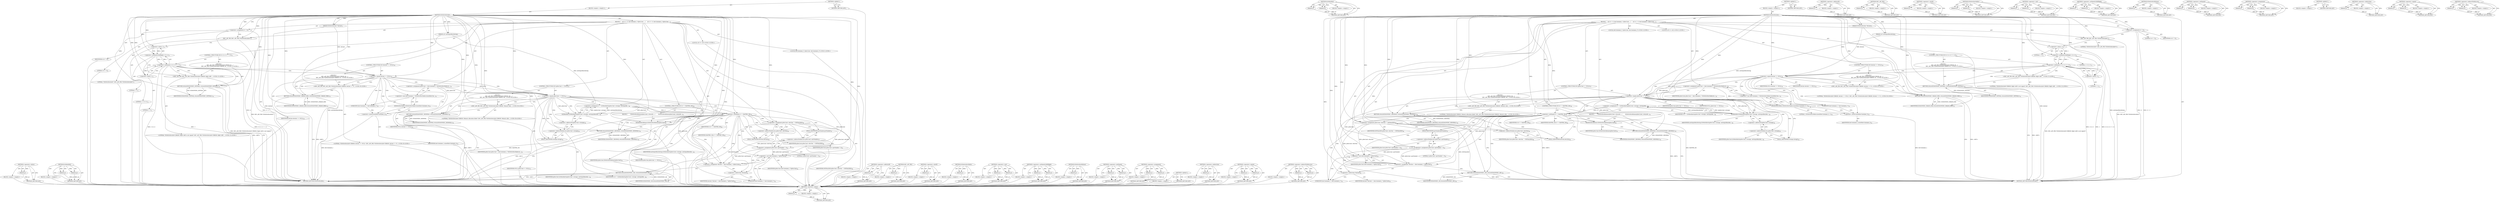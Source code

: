 digraph "&lt;operator&gt;.indirectFieldAccess" {
vulnerable_146 [label=<(METHOD,&lt;operator&gt;.minus)>];
vulnerable_147 [label=<(PARAM,p1)>];
vulnerable_148 [label=<(BLOCK,&lt;empty&gt;,&lt;empty&gt;)>];
vulnerable_149 [label=<(METHOD_RETURN,ANY)>];
vulnerable_168 [label=<(METHOD,h264bsdInit)>];
vulnerable_169 [label=<(PARAM,p1)>];
vulnerable_170 [label=<(PARAM,p2)>];
vulnerable_171 [label=<(BLOCK,&lt;empty&gt;,&lt;empty&gt;)>];
vulnerable_172 [label=<(METHOD_RETURN,ANY)>];
vulnerable_6 [label=<(METHOD,&lt;global&gt;)<SUB>1</SUB>>];
vulnerable_7 [label=<(BLOCK,&lt;empty&gt;,&lt;empty&gt;)<SUB>1</SUB>>];
vulnerable_8 [label=<(METHOD,H264SwDecInit)<SUB>1</SUB>>];
vulnerable_9 [label=<(PARAM,H264SwDecInst *decInst)<SUB>1</SUB>>];
vulnerable_10 [label=<(PARAM,u32 noOutputReordering)<SUB>1</SUB>>];
vulnerable_11 [label=<(BLOCK,{
    u32 rv = 0;

 decContainer_t *pDecCont;

...,{
    u32 rv = 0;

 decContainer_t *pDecCont;

...)<SUB>2</SUB>>];
vulnerable_12 [label="<(LOCAL,u32 rv: u32)<SUB>3</SUB>>"];
vulnerable_13 [label=<(&lt;operator&gt;.assignment,rv = 0)<SUB>3</SUB>>];
vulnerable_14 [label=<(IDENTIFIER,rv,rv = 0)<SUB>3</SUB>>];
vulnerable_15 [label=<(LITERAL,0,rv = 0)<SUB>3</SUB>>];
vulnerable_16 [label="<(LOCAL,decContainer_t* pDecCont: decContainer_t*)<SUB>5</SUB>>"];
vulnerable_17 [label=<(DEC_API_TRC,DEC_API_TRC(&quot;H264SwDecInit#&quot;))<SUB>7</SUB>>];
vulnerable_18 [label=<(LITERAL,&quot;H264SwDecInit#&quot;,DEC_API_TRC(&quot;H264SwDecInit#&quot;))<SUB>7</SUB>>];
vulnerable_19 [label=<(CONTROL_STRUCTURE,IF,if (((-1)&gt;&gt;1) != (-1)))<SUB>11</SUB>>];
vulnerable_20 [label=<(&lt;operator&gt;.notEquals,((-1)&gt;&gt;1) != (-1))<SUB>11</SUB>>];
vulnerable_21 [label=<(&lt;operator&gt;.arithmeticShiftRight,(-1)&gt;&gt;1)<SUB>11</SUB>>];
vulnerable_22 [label=<(&lt;operator&gt;.minus,-1)<SUB>11</SUB>>];
vulnerable_23 [label=<(LITERAL,1,-1)<SUB>11</SUB>>];
vulnerable_24 [label=<(LITERAL,1,(-1)&gt;&gt;1)<SUB>11</SUB>>];
vulnerable_25 [label=<(&lt;operator&gt;.minus,-1)<SUB>11</SUB>>];
vulnerable_26 [label=<(LITERAL,1,-1)<SUB>11</SUB>>];
vulnerable_27 [label="<(BLOCK,{
        DEC_API_TRC(&quot;H264SwDecInit# ERROR: Ri...,{
        DEC_API_TRC(&quot;H264SwDecInit# ERROR: Ri...)<SUB>12</SUB>>"];
vulnerable_28 [label="<(DEC_API_TRC,DEC_API_TRC(&quot;H264SwDecInit# ERROR: Right shift ...)<SUB>13</SUB>>"];
vulnerable_29 [label="<(LITERAL,&quot;H264SwDecInit# ERROR: Right shift is not signed&quot;,DEC_API_TRC(&quot;H264SwDecInit# ERROR: Right shift ...)<SUB>13</SUB>>"];
vulnerable_30 [label=<(RETURN,return(H264SWDEC_INITFAIL);,return(H264SWDEC_INITFAIL);)<SUB>14</SUB>>];
vulnerable_31 [label=<(IDENTIFIER,H264SWDEC_INITFAIL,return(H264SWDEC_INITFAIL);)<SUB>14</SUB>>];
vulnerable_32 [label=<(CONTROL_STRUCTURE,IF,if (decInst == NULL))<SUB>18</SUB>>];
vulnerable_33 [label=<(&lt;operator&gt;.equals,decInst == NULL)<SUB>18</SUB>>];
vulnerable_34 [label=<(IDENTIFIER,decInst,decInst == NULL)<SUB>18</SUB>>];
vulnerable_35 [label=<(IDENTIFIER,NULL,decInst == NULL)<SUB>18</SUB>>];
vulnerable_36 [label="<(BLOCK,{
        DEC_API_TRC(&quot;H264SwDecInit# ERROR: de...,{
        DEC_API_TRC(&quot;H264SwDecInit# ERROR: de...)<SUB>19</SUB>>"];
vulnerable_37 [label="<(DEC_API_TRC,DEC_API_TRC(&quot;H264SwDecInit# ERROR: decInst == N...)<SUB>20</SUB>>"];
vulnerable_38 [label="<(LITERAL,&quot;H264SwDecInit# ERROR: decInst == NULL&quot;,DEC_API_TRC(&quot;H264SwDecInit# ERROR: decInst == N...)<SUB>20</SUB>>"];
vulnerable_39 [label=<(RETURN,return(H264SWDEC_PARAM_ERR);,return(H264SWDEC_PARAM_ERR);)<SUB>22</SUB>>];
vulnerable_40 [label=<(IDENTIFIER,H264SWDEC_PARAM_ERR,return(H264SWDEC_PARAM_ERR);)<SUB>22</SUB>>];
vulnerable_41 [label=<(&lt;operator&gt;.assignment,pDecCont = (decContainer_t *)H264SwDecMalloc(si...)<SUB>25</SUB>>];
vulnerable_42 [label=<(IDENTIFIER,pDecCont,pDecCont = (decContainer_t *)H264SwDecMalloc(si...)<SUB>25</SUB>>];
vulnerable_43 [label=<(&lt;operator&gt;.cast,(decContainer_t *)H264SwDecMalloc(sizeof(decCon...)<SUB>25</SUB>>];
vulnerable_44 [label=<(UNKNOWN,decContainer_t *,decContainer_t *)<SUB>25</SUB>>];
vulnerable_45 [label=<(H264SwDecMalloc,H264SwDecMalloc(sizeof(decContainer_t)))<SUB>25</SUB>>];
vulnerable_46 [label=<(&lt;operator&gt;.sizeOf,sizeof(decContainer_t))<SUB>25</SUB>>];
vulnerable_47 [label=<(IDENTIFIER,decContainer_t,sizeof(decContainer_t))<SUB>25</SUB>>];
vulnerable_48 [label=<(CONTROL_STRUCTURE,IF,if (pDecCont == NULL))<SUB>27</SUB>>];
vulnerable_49 [label=<(&lt;operator&gt;.equals,pDecCont == NULL)<SUB>27</SUB>>];
vulnerable_50 [label=<(IDENTIFIER,pDecCont,pDecCont == NULL)<SUB>27</SUB>>];
vulnerable_51 [label=<(IDENTIFIER,NULL,pDecCont == NULL)<SUB>27</SUB>>];
vulnerable_52 [label="<(BLOCK,{
        DEC_API_TRC(&quot;H264SwDecInit# ERROR: Me...,{
        DEC_API_TRC(&quot;H264SwDecInit# ERROR: Me...)<SUB>28</SUB>>"];
vulnerable_53 [label="<(DEC_API_TRC,DEC_API_TRC(&quot;H264SwDecInit# ERROR: Memory alloc...)<SUB>29</SUB>>"];
vulnerable_54 [label="<(LITERAL,&quot;H264SwDecInit# ERROR: Memory allocation failed&quot;,DEC_API_TRC(&quot;H264SwDecInit# ERROR: Memory alloc...)<SUB>29</SUB>>"];
vulnerable_55 [label=<(RETURN,return(H264SWDEC_MEMFAIL);,return(H264SWDEC_MEMFAIL);)<SUB>30</SUB>>];
vulnerable_56 [label=<(IDENTIFIER,H264SWDEC_MEMFAIL,return(H264SWDEC_MEMFAIL);)<SUB>30</SUB>>];
vulnerable_57 [label=<(&lt;operator&gt;.assignment,rv = h264bsdInit(&amp;pDecCont-&gt;storage, noOutputRe...)<SUB>39</SUB>>];
vulnerable_58 [label=<(IDENTIFIER,rv,rv = h264bsdInit(&amp;pDecCont-&gt;storage, noOutputRe...)<SUB>39</SUB>>];
vulnerable_59 [label=<(h264bsdInit,h264bsdInit(&amp;pDecCont-&gt;storage, noOutputReorder...)<SUB>39</SUB>>];
vulnerable_60 [label=<(&lt;operator&gt;.addressOf,&amp;pDecCont-&gt;storage)<SUB>39</SUB>>];
vulnerable_61 [label=<(&lt;operator&gt;.indirectFieldAccess,pDecCont-&gt;storage)<SUB>39</SUB>>];
vulnerable_62 [label=<(IDENTIFIER,pDecCont,h264bsdInit(&amp;pDecCont-&gt;storage, noOutputReorder...)<SUB>39</SUB>>];
vulnerable_63 [label=<(FIELD_IDENTIFIER,storage,storage)<SUB>39</SUB>>];
vulnerable_64 [label=<(IDENTIFIER,noOutputReordering,h264bsdInit(&amp;pDecCont-&gt;storage, noOutputReorder...)<SUB>39</SUB>>];
vulnerable_65 [label=<(CONTROL_STRUCTURE,IF,if (rv != HANTRO_OK))<SUB>40</SUB>>];
vulnerable_66 [label=<(&lt;operator&gt;.notEquals,rv != HANTRO_OK)<SUB>40</SUB>>];
vulnerable_67 [label=<(IDENTIFIER,rv,rv != HANTRO_OK)<SUB>40</SUB>>];
vulnerable_68 [label=<(IDENTIFIER,HANTRO_OK,rv != HANTRO_OK)<SUB>40</SUB>>];
vulnerable_69 [label=<(BLOCK,{
        H264SwDecRelease(pDecCont);
 return(H...,{
        H264SwDecRelease(pDecCont);
 return(H...)<SUB>41</SUB>>];
vulnerable_70 [label=<(H264SwDecRelease,H264SwDecRelease(pDecCont))<SUB>42</SUB>>];
vulnerable_71 [label=<(IDENTIFIER,pDecCont,H264SwDecRelease(pDecCont))<SUB>42</SUB>>];
vulnerable_72 [label=<(RETURN,return(H264SWDEC_MEMFAIL);,return(H264SWDEC_MEMFAIL);)<SUB>43</SUB>>];
vulnerable_73 [label=<(IDENTIFIER,H264SWDEC_MEMFAIL,return(H264SWDEC_MEMFAIL);)<SUB>43</SUB>>];
vulnerable_74 [label=<(&lt;operator&gt;.assignment,pDecCont-&gt;decStat  = INITIALIZED)<SUB>46</SUB>>];
vulnerable_75 [label=<(&lt;operator&gt;.indirectFieldAccess,pDecCont-&gt;decStat)<SUB>46</SUB>>];
vulnerable_76 [label=<(IDENTIFIER,pDecCont,pDecCont-&gt;decStat  = INITIALIZED)<SUB>46</SUB>>];
vulnerable_77 [label=<(FIELD_IDENTIFIER,decStat,decStat)<SUB>46</SUB>>];
vulnerable_78 [label=<(IDENTIFIER,INITIALIZED,pDecCont-&gt;decStat  = INITIALIZED)<SUB>46</SUB>>];
vulnerable_79 [label=<(&lt;operator&gt;.assignment,pDecCont-&gt;picNumber = 0)<SUB>47</SUB>>];
vulnerable_80 [label=<(&lt;operator&gt;.indirectFieldAccess,pDecCont-&gt;picNumber)<SUB>47</SUB>>];
vulnerable_81 [label=<(IDENTIFIER,pDecCont,pDecCont-&gt;picNumber = 0)<SUB>47</SUB>>];
vulnerable_82 [label=<(FIELD_IDENTIFIER,picNumber,picNumber)<SUB>47</SUB>>];
vulnerable_83 [label=<(LITERAL,0,pDecCont-&gt;picNumber = 0)<SUB>47</SUB>>];
vulnerable_84 [label=<(&lt;operator&gt;.assignment,*decInst = (decContainer_t *)pDecCont)<SUB>54</SUB>>];
vulnerable_85 [label=<(&lt;operator&gt;.indirection,*decInst)<SUB>54</SUB>>];
vulnerable_86 [label=<(IDENTIFIER,decInst,*decInst = (decContainer_t *)pDecCont)<SUB>54</SUB>>];
vulnerable_87 [label=<(&lt;operator&gt;.cast,(decContainer_t *)pDecCont)<SUB>54</SUB>>];
vulnerable_88 [label=<(UNKNOWN,decContainer_t *,decContainer_t *)<SUB>54</SUB>>];
vulnerable_89 [label=<(IDENTIFIER,pDecCont,(decContainer_t *)pDecCont)<SUB>54</SUB>>];
vulnerable_90 [label=<(RETURN,return(H264SWDEC_OK);,return(H264SWDEC_OK);)<SUB>56</SUB>>];
vulnerable_91 [label=<(IDENTIFIER,H264SWDEC_OK,return(H264SWDEC_OK);)<SUB>56</SUB>>];
vulnerable_92 [label=<(METHOD_RETURN,H264SwDecRet)<SUB>1</SUB>>];
vulnerable_94 [label=<(METHOD_RETURN,ANY)<SUB>1</SUB>>];
vulnerable_173 [label=<(METHOD,&lt;operator&gt;.addressOf)>];
vulnerable_174 [label=<(PARAM,p1)>];
vulnerable_175 [label=<(BLOCK,&lt;empty&gt;,&lt;empty&gt;)>];
vulnerable_176 [label=<(METHOD_RETURN,ANY)>];
vulnerable_132 [label=<(METHOD,DEC_API_TRC)>];
vulnerable_133 [label=<(PARAM,p1)>];
vulnerable_134 [label=<(BLOCK,&lt;empty&gt;,&lt;empty&gt;)>];
vulnerable_135 [label=<(METHOD_RETURN,ANY)>];
vulnerable_164 [label=<(METHOD,&lt;operator&gt;.sizeOf)>];
vulnerable_165 [label=<(PARAM,p1)>];
vulnerable_166 [label=<(BLOCK,&lt;empty&gt;,&lt;empty&gt;)>];
vulnerable_167 [label=<(METHOD_RETURN,ANY)>];
vulnerable_160 [label=<(METHOD,H264SwDecMalloc)>];
vulnerable_161 [label=<(PARAM,p1)>];
vulnerable_162 [label=<(BLOCK,&lt;empty&gt;,&lt;empty&gt;)>];
vulnerable_163 [label=<(METHOD_RETURN,ANY)>];
vulnerable_155 [label=<(METHOD,&lt;operator&gt;.cast)>];
vulnerable_156 [label=<(PARAM,p1)>];
vulnerable_157 [label=<(PARAM,p2)>];
vulnerable_158 [label=<(BLOCK,&lt;empty&gt;,&lt;empty&gt;)>];
vulnerable_159 [label=<(METHOD_RETURN,ANY)>];
vulnerable_141 [label=<(METHOD,&lt;operator&gt;.arithmeticShiftRight)>];
vulnerable_142 [label=<(PARAM,p1)>];
vulnerable_143 [label=<(PARAM,p2)>];
vulnerable_144 [label=<(BLOCK,&lt;empty&gt;,&lt;empty&gt;)>];
vulnerable_145 [label=<(METHOD_RETURN,ANY)>];
vulnerable_182 [label=<(METHOD,H264SwDecRelease)>];
vulnerable_183 [label=<(PARAM,p1)>];
vulnerable_184 [label=<(BLOCK,&lt;empty&gt;,&lt;empty&gt;)>];
vulnerable_185 [label=<(METHOD_RETURN,ANY)>];
vulnerable_136 [label=<(METHOD,&lt;operator&gt;.notEquals)>];
vulnerable_137 [label=<(PARAM,p1)>];
vulnerable_138 [label=<(PARAM,p2)>];
vulnerable_139 [label=<(BLOCK,&lt;empty&gt;,&lt;empty&gt;)>];
vulnerable_140 [label=<(METHOD_RETURN,ANY)>];
vulnerable_127 [label=<(METHOD,&lt;operator&gt;.assignment)>];
vulnerable_128 [label=<(PARAM,p1)>];
vulnerable_129 [label=<(PARAM,p2)>];
vulnerable_130 [label=<(BLOCK,&lt;empty&gt;,&lt;empty&gt;)>];
vulnerable_131 [label=<(METHOD_RETURN,ANY)>];
vulnerable_121 [label=<(METHOD,&lt;global&gt;)<SUB>1</SUB>>];
vulnerable_122 [label=<(BLOCK,&lt;empty&gt;,&lt;empty&gt;)>];
vulnerable_123 [label=<(METHOD_RETURN,ANY)>];
vulnerable_186 [label=<(METHOD,&lt;operator&gt;.indirection)>];
vulnerable_187 [label=<(PARAM,p1)>];
vulnerable_188 [label=<(BLOCK,&lt;empty&gt;,&lt;empty&gt;)>];
vulnerable_189 [label=<(METHOD_RETURN,ANY)>];
vulnerable_150 [label=<(METHOD,&lt;operator&gt;.equals)>];
vulnerable_151 [label=<(PARAM,p1)>];
vulnerable_152 [label=<(PARAM,p2)>];
vulnerable_153 [label=<(BLOCK,&lt;empty&gt;,&lt;empty&gt;)>];
vulnerable_154 [label=<(METHOD_RETURN,ANY)>];
vulnerable_177 [label=<(METHOD,&lt;operator&gt;.indirectFieldAccess)>];
vulnerable_178 [label=<(PARAM,p1)>];
vulnerable_179 [label=<(PARAM,p2)>];
vulnerable_180 [label=<(BLOCK,&lt;empty&gt;,&lt;empty&gt;)>];
vulnerable_181 [label=<(METHOD_RETURN,ANY)>];
fixed_147 [label=<(METHOD,&lt;operator&gt;.minus)>];
fixed_148 [label=<(PARAM,p1)>];
fixed_149 [label=<(BLOCK,&lt;empty&gt;,&lt;empty&gt;)>];
fixed_150 [label=<(METHOD_RETURN,ANY)>];
fixed_170 [label=<(METHOD,h264bsdInit)>];
fixed_171 [label=<(PARAM,p1)>];
fixed_172 [label=<(PARAM,p2)>];
fixed_173 [label=<(BLOCK,&lt;empty&gt;,&lt;empty&gt;)>];
fixed_174 [label=<(METHOD_RETURN,ANY)>];
fixed_6 [label=<(METHOD,&lt;global&gt;)<SUB>1</SUB>>];
fixed_7 [label=<(BLOCK,&lt;empty&gt;,&lt;empty&gt;)<SUB>1</SUB>>];
fixed_8 [label=<(METHOD,H264SwDecInit)<SUB>1</SUB>>];
fixed_9 [label=<(PARAM,H264SwDecInst *decInst)<SUB>1</SUB>>];
fixed_10 [label=<(PARAM,u32 noOutputReordering)<SUB>1</SUB>>];
fixed_11 [label=<(BLOCK,{
    u32 rv = 0;

 decContainer_t *pDecCont;

...,{
    u32 rv = 0;

 decContainer_t *pDecCont;

...)<SUB>2</SUB>>];
fixed_12 [label="<(LOCAL,u32 rv: u32)<SUB>3</SUB>>"];
fixed_13 [label=<(&lt;operator&gt;.assignment,rv = 0)<SUB>3</SUB>>];
fixed_14 [label=<(IDENTIFIER,rv,rv = 0)<SUB>3</SUB>>];
fixed_15 [label=<(LITERAL,0,rv = 0)<SUB>3</SUB>>];
fixed_16 [label="<(LOCAL,decContainer_t* pDecCont: decContainer_t*)<SUB>5</SUB>>"];
fixed_17 [label=<(DEC_API_TRC,DEC_API_TRC(&quot;H264SwDecInit#&quot;))<SUB>7</SUB>>];
fixed_18 [label=<(LITERAL,&quot;H264SwDecInit#&quot;,DEC_API_TRC(&quot;H264SwDecInit#&quot;))<SUB>7</SUB>>];
fixed_19 [label=<(CONTROL_STRUCTURE,IF,if (((-1)&gt;&gt;1) != (-1)))<SUB>11</SUB>>];
fixed_20 [label=<(&lt;operator&gt;.notEquals,((-1)&gt;&gt;1) != (-1))<SUB>11</SUB>>];
fixed_21 [label=<(&lt;operator&gt;.arithmeticShiftRight,(-1)&gt;&gt;1)<SUB>11</SUB>>];
fixed_22 [label=<(&lt;operator&gt;.minus,-1)<SUB>11</SUB>>];
fixed_23 [label=<(LITERAL,1,-1)<SUB>11</SUB>>];
fixed_24 [label=<(LITERAL,1,(-1)&gt;&gt;1)<SUB>11</SUB>>];
fixed_25 [label=<(&lt;operator&gt;.minus,-1)<SUB>11</SUB>>];
fixed_26 [label=<(LITERAL,1,-1)<SUB>11</SUB>>];
fixed_27 [label="<(BLOCK,{
        DEC_API_TRC(&quot;H264SwDecInit# ERROR: Ri...,{
        DEC_API_TRC(&quot;H264SwDecInit# ERROR: Ri...)<SUB>12</SUB>>"];
fixed_28 [label="<(DEC_API_TRC,DEC_API_TRC(&quot;H264SwDecInit# ERROR: Right shift ...)<SUB>13</SUB>>"];
fixed_29 [label="<(LITERAL,&quot;H264SwDecInit# ERROR: Right shift is not signed&quot;,DEC_API_TRC(&quot;H264SwDecInit# ERROR: Right shift ...)<SUB>13</SUB>>"];
fixed_30 [label=<(RETURN,return(H264SWDEC_INITFAIL);,return(H264SWDEC_INITFAIL);)<SUB>14</SUB>>];
fixed_31 [label=<(IDENTIFIER,H264SWDEC_INITFAIL,return(H264SWDEC_INITFAIL);)<SUB>14</SUB>>];
fixed_32 [label=<(CONTROL_STRUCTURE,IF,if (decInst == NULL))<SUB>18</SUB>>];
fixed_33 [label=<(&lt;operator&gt;.equals,decInst == NULL)<SUB>18</SUB>>];
fixed_34 [label=<(IDENTIFIER,decInst,decInst == NULL)<SUB>18</SUB>>];
fixed_35 [label=<(IDENTIFIER,NULL,decInst == NULL)<SUB>18</SUB>>];
fixed_36 [label="<(BLOCK,{
        DEC_API_TRC(&quot;H264SwDecInit# ERROR: de...,{
        DEC_API_TRC(&quot;H264SwDecInit# ERROR: de...)<SUB>19</SUB>>"];
fixed_37 [label="<(DEC_API_TRC,DEC_API_TRC(&quot;H264SwDecInit# ERROR: decInst == N...)<SUB>20</SUB>>"];
fixed_38 [label="<(LITERAL,&quot;H264SwDecInit# ERROR: decInst == NULL&quot;,DEC_API_TRC(&quot;H264SwDecInit# ERROR: decInst == N...)<SUB>20</SUB>>"];
fixed_39 [label=<(RETURN,return(H264SWDEC_PARAM_ERR);,return(H264SWDEC_PARAM_ERR);)<SUB>22</SUB>>];
fixed_40 [label=<(IDENTIFIER,H264SWDEC_PARAM_ERR,return(H264SWDEC_PARAM_ERR);)<SUB>22</SUB>>];
fixed_41 [label=<(&lt;operator&gt;.assignment,pDecCont = (decContainer_t *)H264SwDecMalloc(si...)<SUB>25</SUB>>];
fixed_42 [label=<(IDENTIFIER,pDecCont,pDecCont = (decContainer_t *)H264SwDecMalloc(si...)<SUB>25</SUB>>];
fixed_43 [label=<(&lt;operator&gt;.cast,(decContainer_t *)H264SwDecMalloc(sizeof(decCon...)<SUB>25</SUB>>];
fixed_44 [label=<(UNKNOWN,decContainer_t *,decContainer_t *)<SUB>25</SUB>>];
fixed_45 [label=<(H264SwDecMalloc,H264SwDecMalloc(sizeof(decContainer_t), 1))<SUB>25</SUB>>];
fixed_46 [label=<(&lt;operator&gt;.sizeOf,sizeof(decContainer_t))<SUB>25</SUB>>];
fixed_47 [label=<(IDENTIFIER,decContainer_t,sizeof(decContainer_t))<SUB>25</SUB>>];
fixed_48 [label=<(LITERAL,1,H264SwDecMalloc(sizeof(decContainer_t), 1))<SUB>25</SUB>>];
fixed_49 [label=<(CONTROL_STRUCTURE,IF,if (pDecCont == NULL))<SUB>27</SUB>>];
fixed_50 [label=<(&lt;operator&gt;.equals,pDecCont == NULL)<SUB>27</SUB>>];
fixed_51 [label=<(IDENTIFIER,pDecCont,pDecCont == NULL)<SUB>27</SUB>>];
fixed_52 [label=<(IDENTIFIER,NULL,pDecCont == NULL)<SUB>27</SUB>>];
fixed_53 [label="<(BLOCK,{
        DEC_API_TRC(&quot;H264SwDecInit# ERROR: Me...,{
        DEC_API_TRC(&quot;H264SwDecInit# ERROR: Me...)<SUB>28</SUB>>"];
fixed_54 [label="<(DEC_API_TRC,DEC_API_TRC(&quot;H264SwDecInit# ERROR: Memory alloc...)<SUB>29</SUB>>"];
fixed_55 [label="<(LITERAL,&quot;H264SwDecInit# ERROR: Memory allocation failed&quot;,DEC_API_TRC(&quot;H264SwDecInit# ERROR: Memory alloc...)<SUB>29</SUB>>"];
fixed_56 [label=<(RETURN,return(H264SWDEC_MEMFAIL);,return(H264SWDEC_MEMFAIL);)<SUB>30</SUB>>];
fixed_57 [label=<(IDENTIFIER,H264SWDEC_MEMFAIL,return(H264SWDEC_MEMFAIL);)<SUB>30</SUB>>];
fixed_58 [label=<(&lt;operator&gt;.assignment,rv = h264bsdInit(&amp;pDecCont-&gt;storage, noOutputRe...)<SUB>39</SUB>>];
fixed_59 [label=<(IDENTIFIER,rv,rv = h264bsdInit(&amp;pDecCont-&gt;storage, noOutputRe...)<SUB>39</SUB>>];
fixed_60 [label=<(h264bsdInit,h264bsdInit(&amp;pDecCont-&gt;storage, noOutputReorder...)<SUB>39</SUB>>];
fixed_61 [label=<(&lt;operator&gt;.addressOf,&amp;pDecCont-&gt;storage)<SUB>39</SUB>>];
fixed_62 [label=<(&lt;operator&gt;.indirectFieldAccess,pDecCont-&gt;storage)<SUB>39</SUB>>];
fixed_63 [label=<(IDENTIFIER,pDecCont,h264bsdInit(&amp;pDecCont-&gt;storage, noOutputReorder...)<SUB>39</SUB>>];
fixed_64 [label=<(FIELD_IDENTIFIER,storage,storage)<SUB>39</SUB>>];
fixed_65 [label=<(IDENTIFIER,noOutputReordering,h264bsdInit(&amp;pDecCont-&gt;storage, noOutputReorder...)<SUB>39</SUB>>];
fixed_66 [label=<(CONTROL_STRUCTURE,IF,if (rv != HANTRO_OK))<SUB>40</SUB>>];
fixed_67 [label=<(&lt;operator&gt;.notEquals,rv != HANTRO_OK)<SUB>40</SUB>>];
fixed_68 [label=<(IDENTIFIER,rv,rv != HANTRO_OK)<SUB>40</SUB>>];
fixed_69 [label=<(IDENTIFIER,HANTRO_OK,rv != HANTRO_OK)<SUB>40</SUB>>];
fixed_70 [label=<(BLOCK,{
        H264SwDecRelease(pDecCont);
 return(H...,{
        H264SwDecRelease(pDecCont);
 return(H...)<SUB>41</SUB>>];
fixed_71 [label=<(H264SwDecRelease,H264SwDecRelease(pDecCont))<SUB>42</SUB>>];
fixed_72 [label=<(IDENTIFIER,pDecCont,H264SwDecRelease(pDecCont))<SUB>42</SUB>>];
fixed_73 [label=<(RETURN,return(H264SWDEC_MEMFAIL);,return(H264SWDEC_MEMFAIL);)<SUB>43</SUB>>];
fixed_74 [label=<(IDENTIFIER,H264SWDEC_MEMFAIL,return(H264SWDEC_MEMFAIL);)<SUB>43</SUB>>];
fixed_75 [label=<(&lt;operator&gt;.assignment,pDecCont-&gt;decStat  = INITIALIZED)<SUB>46</SUB>>];
fixed_76 [label=<(&lt;operator&gt;.indirectFieldAccess,pDecCont-&gt;decStat)<SUB>46</SUB>>];
fixed_77 [label=<(IDENTIFIER,pDecCont,pDecCont-&gt;decStat  = INITIALIZED)<SUB>46</SUB>>];
fixed_78 [label=<(FIELD_IDENTIFIER,decStat,decStat)<SUB>46</SUB>>];
fixed_79 [label=<(IDENTIFIER,INITIALIZED,pDecCont-&gt;decStat  = INITIALIZED)<SUB>46</SUB>>];
fixed_80 [label=<(&lt;operator&gt;.assignment,pDecCont-&gt;picNumber = 0)<SUB>47</SUB>>];
fixed_81 [label=<(&lt;operator&gt;.indirectFieldAccess,pDecCont-&gt;picNumber)<SUB>47</SUB>>];
fixed_82 [label=<(IDENTIFIER,pDecCont,pDecCont-&gt;picNumber = 0)<SUB>47</SUB>>];
fixed_83 [label=<(FIELD_IDENTIFIER,picNumber,picNumber)<SUB>47</SUB>>];
fixed_84 [label=<(LITERAL,0,pDecCont-&gt;picNumber = 0)<SUB>47</SUB>>];
fixed_85 [label=<(&lt;operator&gt;.assignment,*decInst = (decContainer_t *)pDecCont)<SUB>54</SUB>>];
fixed_86 [label=<(&lt;operator&gt;.indirection,*decInst)<SUB>54</SUB>>];
fixed_87 [label=<(IDENTIFIER,decInst,*decInst = (decContainer_t *)pDecCont)<SUB>54</SUB>>];
fixed_88 [label=<(&lt;operator&gt;.cast,(decContainer_t *)pDecCont)<SUB>54</SUB>>];
fixed_89 [label=<(UNKNOWN,decContainer_t *,decContainer_t *)<SUB>54</SUB>>];
fixed_90 [label=<(IDENTIFIER,pDecCont,(decContainer_t *)pDecCont)<SUB>54</SUB>>];
fixed_91 [label=<(RETURN,return(H264SWDEC_OK);,return(H264SWDEC_OK);)<SUB>56</SUB>>];
fixed_92 [label=<(IDENTIFIER,H264SWDEC_OK,return(H264SWDEC_OK);)<SUB>56</SUB>>];
fixed_93 [label=<(METHOD_RETURN,H264SwDecRet)<SUB>1</SUB>>];
fixed_95 [label=<(METHOD_RETURN,ANY)<SUB>1</SUB>>];
fixed_175 [label=<(METHOD,&lt;operator&gt;.addressOf)>];
fixed_176 [label=<(PARAM,p1)>];
fixed_177 [label=<(BLOCK,&lt;empty&gt;,&lt;empty&gt;)>];
fixed_178 [label=<(METHOD_RETURN,ANY)>];
fixed_133 [label=<(METHOD,DEC_API_TRC)>];
fixed_134 [label=<(PARAM,p1)>];
fixed_135 [label=<(BLOCK,&lt;empty&gt;,&lt;empty&gt;)>];
fixed_136 [label=<(METHOD_RETURN,ANY)>];
fixed_166 [label=<(METHOD,&lt;operator&gt;.sizeOf)>];
fixed_167 [label=<(PARAM,p1)>];
fixed_168 [label=<(BLOCK,&lt;empty&gt;,&lt;empty&gt;)>];
fixed_169 [label=<(METHOD_RETURN,ANY)>];
fixed_161 [label=<(METHOD,H264SwDecMalloc)>];
fixed_162 [label=<(PARAM,p1)>];
fixed_163 [label=<(PARAM,p2)>];
fixed_164 [label=<(BLOCK,&lt;empty&gt;,&lt;empty&gt;)>];
fixed_165 [label=<(METHOD_RETURN,ANY)>];
fixed_156 [label=<(METHOD,&lt;operator&gt;.cast)>];
fixed_157 [label=<(PARAM,p1)>];
fixed_158 [label=<(PARAM,p2)>];
fixed_159 [label=<(BLOCK,&lt;empty&gt;,&lt;empty&gt;)>];
fixed_160 [label=<(METHOD_RETURN,ANY)>];
fixed_142 [label=<(METHOD,&lt;operator&gt;.arithmeticShiftRight)>];
fixed_143 [label=<(PARAM,p1)>];
fixed_144 [label=<(PARAM,p2)>];
fixed_145 [label=<(BLOCK,&lt;empty&gt;,&lt;empty&gt;)>];
fixed_146 [label=<(METHOD_RETURN,ANY)>];
fixed_184 [label=<(METHOD,H264SwDecRelease)>];
fixed_185 [label=<(PARAM,p1)>];
fixed_186 [label=<(BLOCK,&lt;empty&gt;,&lt;empty&gt;)>];
fixed_187 [label=<(METHOD_RETURN,ANY)>];
fixed_137 [label=<(METHOD,&lt;operator&gt;.notEquals)>];
fixed_138 [label=<(PARAM,p1)>];
fixed_139 [label=<(PARAM,p2)>];
fixed_140 [label=<(BLOCK,&lt;empty&gt;,&lt;empty&gt;)>];
fixed_141 [label=<(METHOD_RETURN,ANY)>];
fixed_128 [label=<(METHOD,&lt;operator&gt;.assignment)>];
fixed_129 [label=<(PARAM,p1)>];
fixed_130 [label=<(PARAM,p2)>];
fixed_131 [label=<(BLOCK,&lt;empty&gt;,&lt;empty&gt;)>];
fixed_132 [label=<(METHOD_RETURN,ANY)>];
fixed_122 [label=<(METHOD,&lt;global&gt;)<SUB>1</SUB>>];
fixed_123 [label=<(BLOCK,&lt;empty&gt;,&lt;empty&gt;)>];
fixed_124 [label=<(METHOD_RETURN,ANY)>];
fixed_188 [label=<(METHOD,&lt;operator&gt;.indirection)>];
fixed_189 [label=<(PARAM,p1)>];
fixed_190 [label=<(BLOCK,&lt;empty&gt;,&lt;empty&gt;)>];
fixed_191 [label=<(METHOD_RETURN,ANY)>];
fixed_151 [label=<(METHOD,&lt;operator&gt;.equals)>];
fixed_152 [label=<(PARAM,p1)>];
fixed_153 [label=<(PARAM,p2)>];
fixed_154 [label=<(BLOCK,&lt;empty&gt;,&lt;empty&gt;)>];
fixed_155 [label=<(METHOD_RETURN,ANY)>];
fixed_179 [label=<(METHOD,&lt;operator&gt;.indirectFieldAccess)>];
fixed_180 [label=<(PARAM,p1)>];
fixed_181 [label=<(PARAM,p2)>];
fixed_182 [label=<(BLOCK,&lt;empty&gt;,&lt;empty&gt;)>];
fixed_183 [label=<(METHOD_RETURN,ANY)>];
vulnerable_146 -> vulnerable_147  [key=0, label="AST: "];
vulnerable_146 -> vulnerable_147  [key=1, label="DDG: "];
vulnerable_146 -> vulnerable_148  [key=0, label="AST: "];
vulnerable_146 -> vulnerable_149  [key=0, label="AST: "];
vulnerable_146 -> vulnerable_149  [key=1, label="CFG: "];
vulnerable_147 -> vulnerable_149  [key=0, label="DDG: p1"];
vulnerable_148 -> fixed_147  [key=0];
vulnerable_149 -> fixed_147  [key=0];
vulnerable_168 -> vulnerable_169  [key=0, label="AST: "];
vulnerable_168 -> vulnerable_169  [key=1, label="DDG: "];
vulnerable_168 -> vulnerable_171  [key=0, label="AST: "];
vulnerable_168 -> vulnerable_170  [key=0, label="AST: "];
vulnerable_168 -> vulnerable_170  [key=1, label="DDG: "];
vulnerable_168 -> vulnerable_172  [key=0, label="AST: "];
vulnerable_168 -> vulnerable_172  [key=1, label="CFG: "];
vulnerable_169 -> vulnerable_172  [key=0, label="DDG: p1"];
vulnerable_170 -> vulnerable_172  [key=0, label="DDG: p2"];
vulnerable_171 -> fixed_147  [key=0];
vulnerable_172 -> fixed_147  [key=0];
vulnerable_6 -> vulnerable_7  [key=0, label="AST: "];
vulnerable_6 -> vulnerable_94  [key=0, label="AST: "];
vulnerable_6 -> vulnerable_94  [key=1, label="CFG: "];
vulnerable_7 -> vulnerable_8  [key=0, label="AST: "];
vulnerable_8 -> vulnerable_9  [key=0, label="AST: "];
vulnerable_8 -> vulnerable_9  [key=1, label="DDG: "];
vulnerable_8 -> vulnerable_10  [key=0, label="AST: "];
vulnerable_8 -> vulnerable_10  [key=1, label="DDG: "];
vulnerable_8 -> vulnerable_11  [key=0, label="AST: "];
vulnerable_8 -> vulnerable_92  [key=0, label="AST: "];
vulnerable_8 -> vulnerable_13  [key=0, label="CFG: "];
vulnerable_8 -> vulnerable_13  [key=1, label="DDG: "];
vulnerable_8 -> vulnerable_74  [key=0, label="DDG: "];
vulnerable_8 -> vulnerable_79  [key=0, label="DDG: "];
vulnerable_8 -> vulnerable_84  [key=0, label="DDG: "];
vulnerable_8 -> vulnerable_90  [key=0, label="DDG: "];
vulnerable_8 -> vulnerable_17  [key=0, label="DDG: "];
vulnerable_8 -> vulnerable_91  [key=0, label="DDG: "];
vulnerable_8 -> vulnerable_30  [key=0, label="DDG: "];
vulnerable_8 -> vulnerable_33  [key=0, label="DDG: "];
vulnerable_8 -> vulnerable_39  [key=0, label="DDG: "];
vulnerable_8 -> vulnerable_49  [key=0, label="DDG: "];
vulnerable_8 -> vulnerable_55  [key=0, label="DDG: "];
vulnerable_8 -> vulnerable_59  [key=0, label="DDG: "];
vulnerable_8 -> vulnerable_66  [key=0, label="DDG: "];
vulnerable_8 -> vulnerable_72  [key=0, label="DDG: "];
vulnerable_8 -> vulnerable_87  [key=0, label="DDG: "];
vulnerable_8 -> vulnerable_21  [key=0, label="DDG: "];
vulnerable_8 -> vulnerable_25  [key=0, label="DDG: "];
vulnerable_8 -> vulnerable_28  [key=0, label="DDG: "];
vulnerable_8 -> vulnerable_31  [key=0, label="DDG: "];
vulnerable_8 -> vulnerable_37  [key=0, label="DDG: "];
vulnerable_8 -> vulnerable_40  [key=0, label="DDG: "];
vulnerable_8 -> vulnerable_53  [key=0, label="DDG: "];
vulnerable_8 -> vulnerable_56  [key=0, label="DDG: "];
vulnerable_8 -> vulnerable_70  [key=0, label="DDG: "];
vulnerable_8 -> vulnerable_73  [key=0, label="DDG: "];
vulnerable_8 -> vulnerable_22  [key=0, label="DDG: "];
vulnerable_9 -> vulnerable_92  [key=0, label="DDG: decInst"];
vulnerable_9 -> vulnerable_33  [key=0, label="DDG: decInst"];
vulnerable_10 -> vulnerable_92  [key=0, label="DDG: noOutputReordering"];
vulnerable_10 -> vulnerable_59  [key=0, label="DDG: noOutputReordering"];
vulnerable_11 -> vulnerable_12  [key=0, label="AST: "];
vulnerable_11 -> vulnerable_13  [key=0, label="AST: "];
vulnerable_11 -> vulnerable_16  [key=0, label="AST: "];
vulnerable_11 -> vulnerable_17  [key=0, label="AST: "];
vulnerable_11 -> vulnerable_19  [key=0, label="AST: "];
vulnerable_11 -> vulnerable_32  [key=0, label="AST: "];
vulnerable_11 -> vulnerable_41  [key=0, label="AST: "];
vulnerable_11 -> vulnerable_48  [key=0, label="AST: "];
vulnerable_11 -> vulnerable_57  [key=0, label="AST: "];
vulnerable_11 -> vulnerable_65  [key=0, label="AST: "];
vulnerable_11 -> vulnerable_74  [key=0, label="AST: "];
vulnerable_11 -> vulnerable_79  [key=0, label="AST: "];
vulnerable_11 -> vulnerable_84  [key=0, label="AST: "];
vulnerable_11 -> vulnerable_90  [key=0, label="AST: "];
vulnerable_12 -> fixed_147  [key=0];
vulnerable_13 -> vulnerable_14  [key=0, label="AST: "];
vulnerable_13 -> vulnerable_15  [key=0, label="AST: "];
vulnerable_13 -> vulnerable_17  [key=0, label="CFG: "];
vulnerable_13 -> vulnerable_92  [key=0, label="DDG: rv"];
vulnerable_13 -> vulnerable_92  [key=1, label="DDG: rv = 0"];
vulnerable_14 -> fixed_147  [key=0];
vulnerable_15 -> fixed_147  [key=0];
vulnerable_16 -> fixed_147  [key=0];
vulnerable_17 -> vulnerable_18  [key=0, label="AST: "];
vulnerable_17 -> vulnerable_22  [key=0, label="CFG: "];
vulnerable_17 -> vulnerable_92  [key=0, label="DDG: DEC_API_TRC(&quot;H264SwDecInit#&quot;)"];
vulnerable_18 -> fixed_147  [key=0];
vulnerable_19 -> vulnerable_20  [key=0, label="AST: "];
vulnerable_19 -> vulnerable_27  [key=0, label="AST: "];
vulnerable_20 -> vulnerable_21  [key=0, label="AST: "];
vulnerable_20 -> vulnerable_25  [key=0, label="AST: "];
vulnerable_20 -> vulnerable_28  [key=0, label="CFG: "];
vulnerable_20 -> vulnerable_28  [key=1, label="CDG: "];
vulnerable_20 -> vulnerable_33  [key=0, label="CFG: "];
vulnerable_20 -> vulnerable_33  [key=1, label="CDG: "];
vulnerable_20 -> vulnerable_92  [key=0, label="DDG: (-1)&gt;&gt;1"];
vulnerable_20 -> vulnerable_92  [key=1, label="DDG: -1"];
vulnerable_20 -> vulnerable_92  [key=2, label="DDG: ((-1)&gt;&gt;1) != (-1)"];
vulnerable_20 -> vulnerable_30  [key=0, label="CDG: "];
vulnerable_21 -> vulnerable_22  [key=0, label="AST: "];
vulnerable_21 -> vulnerable_24  [key=0, label="AST: "];
vulnerable_21 -> vulnerable_25  [key=0, label="CFG: "];
vulnerable_21 -> vulnerable_20  [key=0, label="DDG: -1"];
vulnerable_21 -> vulnerable_20  [key=1, label="DDG: 1"];
vulnerable_22 -> vulnerable_23  [key=0, label="AST: "];
vulnerable_22 -> vulnerable_21  [key=0, label="CFG: "];
vulnerable_22 -> vulnerable_21  [key=1, label="DDG: 1"];
vulnerable_23 -> fixed_147  [key=0];
vulnerable_24 -> fixed_147  [key=0];
vulnerable_25 -> vulnerable_26  [key=0, label="AST: "];
vulnerable_25 -> vulnerable_20  [key=0, label="CFG: "];
vulnerable_25 -> vulnerable_20  [key=1, label="DDG: 1"];
vulnerable_26 -> fixed_147  [key=0];
vulnerable_27 -> vulnerable_28  [key=0, label="AST: "];
vulnerable_27 -> vulnerable_30  [key=0, label="AST: "];
vulnerable_28 -> vulnerable_29  [key=0, label="AST: "];
vulnerable_28 -> vulnerable_30  [key=0, label="CFG: "];
vulnerable_28 -> vulnerable_92  [key=0, label="DDG: DEC_API_TRC(&quot;H264SwDecInit# ERROR: Right shift is not signed&quot;)"];
vulnerable_29 -> fixed_147  [key=0];
vulnerable_30 -> vulnerable_31  [key=0, label="AST: "];
vulnerable_30 -> vulnerable_92  [key=0, label="CFG: "];
vulnerable_30 -> vulnerable_92  [key=1, label="DDG: &lt;RET&gt;"];
vulnerable_31 -> vulnerable_30  [key=0, label="DDG: H264SWDEC_INITFAIL"];
vulnerable_32 -> vulnerable_33  [key=0, label="AST: "];
vulnerable_32 -> vulnerable_36  [key=0, label="AST: "];
vulnerable_33 -> vulnerable_34  [key=0, label="AST: "];
vulnerable_33 -> vulnerable_35  [key=0, label="AST: "];
vulnerable_33 -> vulnerable_37  [key=0, label="CFG: "];
vulnerable_33 -> vulnerable_37  [key=1, label="CDG: "];
vulnerable_33 -> vulnerable_44  [key=0, label="CFG: "];
vulnerable_33 -> vulnerable_44  [key=1, label="CDG: "];
vulnerable_33 -> vulnerable_49  [key=0, label="DDG: NULL"];
vulnerable_33 -> vulnerable_49  [key=1, label="CDG: "];
vulnerable_33 -> vulnerable_46  [key=0, label="CDG: "];
vulnerable_33 -> vulnerable_45  [key=0, label="CDG: "];
vulnerable_33 -> vulnerable_43  [key=0, label="CDG: "];
vulnerable_33 -> vulnerable_41  [key=0, label="CDG: "];
vulnerable_33 -> vulnerable_39  [key=0, label="CDG: "];
vulnerable_34 -> fixed_147  [key=0];
vulnerable_35 -> fixed_147  [key=0];
vulnerable_36 -> vulnerable_37  [key=0, label="AST: "];
vulnerable_36 -> vulnerable_39  [key=0, label="AST: "];
vulnerable_37 -> vulnerable_38  [key=0, label="AST: "];
vulnerable_37 -> vulnerable_39  [key=0, label="CFG: "];
vulnerable_38 -> fixed_147  [key=0];
vulnerable_39 -> vulnerable_40  [key=0, label="AST: "];
vulnerable_39 -> vulnerable_92  [key=0, label="CFG: "];
vulnerable_39 -> vulnerable_92  [key=1, label="DDG: &lt;RET&gt;"];
vulnerable_40 -> vulnerable_39  [key=0, label="DDG: H264SWDEC_PARAM_ERR"];
vulnerable_41 -> vulnerable_42  [key=0, label="AST: "];
vulnerable_41 -> vulnerable_43  [key=0, label="AST: "];
vulnerable_41 -> vulnerable_49  [key=0, label="CFG: "];
vulnerable_41 -> vulnerable_49  [key=1, label="DDG: pDecCont"];
vulnerable_42 -> fixed_147  [key=0];
vulnerable_43 -> vulnerable_44  [key=0, label="AST: "];
vulnerable_43 -> vulnerable_45  [key=0, label="AST: "];
vulnerable_43 -> vulnerable_41  [key=0, label="CFG: "];
vulnerable_44 -> vulnerable_46  [key=0, label="CFG: "];
vulnerable_45 -> vulnerable_46  [key=0, label="AST: "];
vulnerable_45 -> vulnerable_43  [key=0, label="CFG: "];
vulnerable_46 -> vulnerable_47  [key=0, label="AST: "];
vulnerable_46 -> vulnerable_45  [key=0, label="CFG: "];
vulnerable_46 -> vulnerable_92  [key=0, label="DDG: decContainer_t"];
vulnerable_47 -> fixed_147  [key=0];
vulnerable_48 -> vulnerable_49  [key=0, label="AST: "];
vulnerable_48 -> vulnerable_52  [key=0, label="AST: "];
vulnerable_49 -> vulnerable_50  [key=0, label="AST: "];
vulnerable_49 -> vulnerable_51  [key=0, label="AST: "];
vulnerable_49 -> vulnerable_53  [key=0, label="CFG: "];
vulnerable_49 -> vulnerable_53  [key=1, label="CDG: "];
vulnerable_49 -> vulnerable_63  [key=0, label="CFG: "];
vulnerable_49 -> vulnerable_63  [key=1, label="CDG: "];
vulnerable_49 -> vulnerable_84  [key=0, label="DDG: pDecCont"];
vulnerable_49 -> vulnerable_59  [key=0, label="DDG: pDecCont"];
vulnerable_49 -> vulnerable_59  [key=1, label="CDG: "];
vulnerable_49 -> vulnerable_87  [key=0, label="DDG: pDecCont"];
vulnerable_49 -> vulnerable_70  [key=0, label="DDG: pDecCont"];
vulnerable_49 -> vulnerable_60  [key=0, label="CDG: "];
vulnerable_49 -> vulnerable_57  [key=0, label="CDG: "];
vulnerable_49 -> vulnerable_66  [key=0, label="CDG: "];
vulnerable_49 -> vulnerable_61  [key=0, label="CDG: "];
vulnerable_49 -> vulnerable_55  [key=0, label="CDG: "];
vulnerable_50 -> fixed_147  [key=0];
vulnerable_51 -> fixed_147  [key=0];
vulnerable_52 -> vulnerable_53  [key=0, label="AST: "];
vulnerable_52 -> vulnerable_55  [key=0, label="AST: "];
vulnerable_53 -> vulnerable_54  [key=0, label="AST: "];
vulnerable_53 -> vulnerable_55  [key=0, label="CFG: "];
vulnerable_54 -> fixed_147  [key=0];
vulnerable_55 -> vulnerable_56  [key=0, label="AST: "];
vulnerable_55 -> vulnerable_92  [key=0, label="CFG: "];
vulnerable_55 -> vulnerable_92  [key=1, label="DDG: &lt;RET&gt;"];
vulnerable_56 -> vulnerable_55  [key=0, label="DDG: H264SWDEC_MEMFAIL"];
vulnerable_57 -> vulnerable_58  [key=0, label="AST: "];
vulnerable_57 -> vulnerable_59  [key=0, label="AST: "];
vulnerable_57 -> vulnerable_66  [key=0, label="CFG: "];
vulnerable_57 -> vulnerable_66  [key=1, label="DDG: rv"];
vulnerable_58 -> fixed_147  [key=0];
vulnerable_59 -> vulnerable_60  [key=0, label="AST: "];
vulnerable_59 -> vulnerable_64  [key=0, label="AST: "];
vulnerable_59 -> vulnerable_57  [key=0, label="CFG: "];
vulnerable_59 -> vulnerable_57  [key=1, label="DDG: &amp;pDecCont-&gt;storage"];
vulnerable_59 -> vulnerable_57  [key=2, label="DDG: noOutputReordering"];
vulnerable_60 -> vulnerable_61  [key=0, label="AST: "];
vulnerable_60 -> vulnerable_59  [key=0, label="CFG: "];
vulnerable_61 -> vulnerable_62  [key=0, label="AST: "];
vulnerable_61 -> vulnerable_63  [key=0, label="AST: "];
vulnerable_61 -> vulnerable_60  [key=0, label="CFG: "];
vulnerable_62 -> fixed_147  [key=0];
vulnerable_63 -> vulnerable_61  [key=0, label="CFG: "];
vulnerable_64 -> fixed_147  [key=0];
vulnerable_65 -> vulnerable_66  [key=0, label="AST: "];
vulnerable_65 -> vulnerable_69  [key=0, label="AST: "];
vulnerable_66 -> vulnerable_67  [key=0, label="AST: "];
vulnerable_66 -> vulnerable_68  [key=0, label="AST: "];
vulnerable_66 -> vulnerable_70  [key=0, label="CFG: "];
vulnerable_66 -> vulnerable_70  [key=1, label="CDG: "];
vulnerable_66 -> vulnerable_77  [key=0, label="CFG: "];
vulnerable_66 -> vulnerable_77  [key=1, label="CDG: "];
vulnerable_66 -> vulnerable_92  [key=0, label="DDG: HANTRO_OK"];
vulnerable_66 -> vulnerable_75  [key=0, label="CDG: "];
vulnerable_66 -> vulnerable_84  [key=0, label="CDG: "];
vulnerable_66 -> vulnerable_85  [key=0, label="CDG: "];
vulnerable_66 -> vulnerable_72  [key=0, label="CDG: "];
vulnerable_66 -> vulnerable_74  [key=0, label="CDG: "];
vulnerable_66 -> vulnerable_87  [key=0, label="CDG: "];
vulnerable_66 -> vulnerable_82  [key=0, label="CDG: "];
vulnerable_66 -> vulnerable_90  [key=0, label="CDG: "];
vulnerable_66 -> vulnerable_79  [key=0, label="CDG: "];
vulnerable_66 -> vulnerable_80  [key=0, label="CDG: "];
vulnerable_66 -> vulnerable_88  [key=0, label="CDG: "];
vulnerable_67 -> fixed_147  [key=0];
vulnerable_68 -> fixed_147  [key=0];
vulnerable_69 -> vulnerable_70  [key=0, label="AST: "];
vulnerable_69 -> vulnerable_72  [key=0, label="AST: "];
vulnerable_70 -> vulnerable_71  [key=0, label="AST: "];
vulnerable_70 -> vulnerable_72  [key=0, label="CFG: "];
vulnerable_71 -> fixed_147  [key=0];
vulnerable_72 -> vulnerable_73  [key=0, label="AST: "];
vulnerable_72 -> vulnerable_92  [key=0, label="CFG: "];
vulnerable_72 -> vulnerable_92  [key=1, label="DDG: &lt;RET&gt;"];
vulnerable_73 -> vulnerable_72  [key=0, label="DDG: H264SWDEC_MEMFAIL"];
vulnerable_74 -> vulnerable_75  [key=0, label="AST: "];
vulnerable_74 -> vulnerable_78  [key=0, label="AST: "];
vulnerable_74 -> vulnerable_82  [key=0, label="CFG: "];
vulnerable_74 -> vulnerable_92  [key=0, label="DDG: INITIALIZED"];
vulnerable_74 -> vulnerable_84  [key=0, label="DDG: pDecCont-&gt;decStat"];
vulnerable_74 -> vulnerable_87  [key=0, label="DDG: pDecCont-&gt;decStat"];
vulnerable_75 -> vulnerable_76  [key=0, label="AST: "];
vulnerable_75 -> vulnerable_77  [key=0, label="AST: "];
vulnerable_75 -> vulnerable_74  [key=0, label="CFG: "];
vulnerable_76 -> fixed_147  [key=0];
vulnerable_77 -> vulnerable_75  [key=0, label="CFG: "];
vulnerable_78 -> fixed_147  [key=0];
vulnerable_79 -> vulnerable_80  [key=0, label="AST: "];
vulnerable_79 -> vulnerable_83  [key=0, label="AST: "];
vulnerable_79 -> vulnerable_85  [key=0, label="CFG: "];
vulnerable_79 -> vulnerable_84  [key=0, label="DDG: pDecCont-&gt;picNumber"];
vulnerable_79 -> vulnerable_87  [key=0, label="DDG: pDecCont-&gt;picNumber"];
vulnerable_80 -> vulnerable_81  [key=0, label="AST: "];
vulnerable_80 -> vulnerable_82  [key=0, label="AST: "];
vulnerable_80 -> vulnerable_79  [key=0, label="CFG: "];
vulnerable_81 -> fixed_147  [key=0];
vulnerable_82 -> vulnerable_80  [key=0, label="CFG: "];
vulnerable_83 -> fixed_147  [key=0];
vulnerable_84 -> vulnerable_85  [key=0, label="AST: "];
vulnerable_84 -> vulnerable_87  [key=0, label="AST: "];
vulnerable_84 -> vulnerable_90  [key=0, label="CFG: "];
vulnerable_85 -> vulnerable_86  [key=0, label="AST: "];
vulnerable_85 -> vulnerable_88  [key=0, label="CFG: "];
vulnerable_86 -> fixed_147  [key=0];
vulnerable_87 -> vulnerable_88  [key=0, label="AST: "];
vulnerable_87 -> vulnerable_89  [key=0, label="AST: "];
vulnerable_87 -> vulnerable_84  [key=0, label="CFG: "];
vulnerable_88 -> vulnerable_87  [key=0, label="CFG: "];
vulnerable_89 -> fixed_147  [key=0];
vulnerable_90 -> vulnerable_91  [key=0, label="AST: "];
vulnerable_90 -> vulnerable_92  [key=0, label="CFG: "];
vulnerable_90 -> vulnerable_92  [key=1, label="DDG: &lt;RET&gt;"];
vulnerable_91 -> vulnerable_90  [key=0, label="DDG: H264SWDEC_OK"];
vulnerable_92 -> fixed_147  [key=0];
vulnerable_94 -> fixed_147  [key=0];
vulnerable_173 -> vulnerable_174  [key=0, label="AST: "];
vulnerable_173 -> vulnerable_174  [key=1, label="DDG: "];
vulnerable_173 -> vulnerable_175  [key=0, label="AST: "];
vulnerable_173 -> vulnerable_176  [key=0, label="AST: "];
vulnerable_173 -> vulnerable_176  [key=1, label="CFG: "];
vulnerable_174 -> vulnerable_176  [key=0, label="DDG: p1"];
vulnerable_175 -> fixed_147  [key=0];
vulnerable_176 -> fixed_147  [key=0];
vulnerable_132 -> vulnerable_133  [key=0, label="AST: "];
vulnerable_132 -> vulnerable_133  [key=1, label="DDG: "];
vulnerable_132 -> vulnerable_134  [key=0, label="AST: "];
vulnerable_132 -> vulnerable_135  [key=0, label="AST: "];
vulnerable_132 -> vulnerable_135  [key=1, label="CFG: "];
vulnerable_133 -> vulnerable_135  [key=0, label="DDG: p1"];
vulnerable_134 -> fixed_147  [key=0];
vulnerable_135 -> fixed_147  [key=0];
vulnerable_164 -> vulnerable_165  [key=0, label="AST: "];
vulnerable_164 -> vulnerable_165  [key=1, label="DDG: "];
vulnerable_164 -> vulnerable_166  [key=0, label="AST: "];
vulnerable_164 -> vulnerable_167  [key=0, label="AST: "];
vulnerable_164 -> vulnerable_167  [key=1, label="CFG: "];
vulnerable_165 -> vulnerable_167  [key=0, label="DDG: p1"];
vulnerable_166 -> fixed_147  [key=0];
vulnerable_167 -> fixed_147  [key=0];
vulnerable_160 -> vulnerable_161  [key=0, label="AST: "];
vulnerable_160 -> vulnerable_161  [key=1, label="DDG: "];
vulnerable_160 -> vulnerable_162  [key=0, label="AST: "];
vulnerable_160 -> vulnerable_163  [key=0, label="AST: "];
vulnerable_160 -> vulnerable_163  [key=1, label="CFG: "];
vulnerable_161 -> vulnerable_163  [key=0, label="DDG: p1"];
vulnerable_162 -> fixed_147  [key=0];
vulnerable_163 -> fixed_147  [key=0];
vulnerable_155 -> vulnerable_156  [key=0, label="AST: "];
vulnerable_155 -> vulnerable_156  [key=1, label="DDG: "];
vulnerable_155 -> vulnerable_158  [key=0, label="AST: "];
vulnerable_155 -> vulnerable_157  [key=0, label="AST: "];
vulnerable_155 -> vulnerable_157  [key=1, label="DDG: "];
vulnerable_155 -> vulnerable_159  [key=0, label="AST: "];
vulnerable_155 -> vulnerable_159  [key=1, label="CFG: "];
vulnerable_156 -> vulnerable_159  [key=0, label="DDG: p1"];
vulnerable_157 -> vulnerable_159  [key=0, label="DDG: p2"];
vulnerable_158 -> fixed_147  [key=0];
vulnerable_159 -> fixed_147  [key=0];
vulnerable_141 -> vulnerable_142  [key=0, label="AST: "];
vulnerable_141 -> vulnerable_142  [key=1, label="DDG: "];
vulnerable_141 -> vulnerable_144  [key=0, label="AST: "];
vulnerable_141 -> vulnerable_143  [key=0, label="AST: "];
vulnerable_141 -> vulnerable_143  [key=1, label="DDG: "];
vulnerable_141 -> vulnerable_145  [key=0, label="AST: "];
vulnerable_141 -> vulnerable_145  [key=1, label="CFG: "];
vulnerable_142 -> vulnerable_145  [key=0, label="DDG: p1"];
vulnerable_143 -> vulnerable_145  [key=0, label="DDG: p2"];
vulnerable_144 -> fixed_147  [key=0];
vulnerable_145 -> fixed_147  [key=0];
vulnerable_182 -> vulnerable_183  [key=0, label="AST: "];
vulnerable_182 -> vulnerable_183  [key=1, label="DDG: "];
vulnerable_182 -> vulnerable_184  [key=0, label="AST: "];
vulnerable_182 -> vulnerable_185  [key=0, label="AST: "];
vulnerable_182 -> vulnerable_185  [key=1, label="CFG: "];
vulnerable_183 -> vulnerable_185  [key=0, label="DDG: p1"];
vulnerable_184 -> fixed_147  [key=0];
vulnerable_185 -> fixed_147  [key=0];
vulnerable_136 -> vulnerable_137  [key=0, label="AST: "];
vulnerable_136 -> vulnerable_137  [key=1, label="DDG: "];
vulnerable_136 -> vulnerable_139  [key=0, label="AST: "];
vulnerable_136 -> vulnerable_138  [key=0, label="AST: "];
vulnerable_136 -> vulnerable_138  [key=1, label="DDG: "];
vulnerable_136 -> vulnerable_140  [key=0, label="AST: "];
vulnerable_136 -> vulnerable_140  [key=1, label="CFG: "];
vulnerable_137 -> vulnerable_140  [key=0, label="DDG: p1"];
vulnerable_138 -> vulnerable_140  [key=0, label="DDG: p2"];
vulnerable_139 -> fixed_147  [key=0];
vulnerable_140 -> fixed_147  [key=0];
vulnerable_127 -> vulnerable_128  [key=0, label="AST: "];
vulnerable_127 -> vulnerable_128  [key=1, label="DDG: "];
vulnerable_127 -> vulnerable_130  [key=0, label="AST: "];
vulnerable_127 -> vulnerable_129  [key=0, label="AST: "];
vulnerable_127 -> vulnerable_129  [key=1, label="DDG: "];
vulnerable_127 -> vulnerable_131  [key=0, label="AST: "];
vulnerable_127 -> vulnerable_131  [key=1, label="CFG: "];
vulnerable_128 -> vulnerable_131  [key=0, label="DDG: p1"];
vulnerable_129 -> vulnerable_131  [key=0, label="DDG: p2"];
vulnerable_130 -> fixed_147  [key=0];
vulnerable_131 -> fixed_147  [key=0];
vulnerable_121 -> vulnerable_122  [key=0, label="AST: "];
vulnerable_121 -> vulnerable_123  [key=0, label="AST: "];
vulnerable_121 -> vulnerable_123  [key=1, label="CFG: "];
vulnerable_122 -> fixed_147  [key=0];
vulnerable_123 -> fixed_147  [key=0];
vulnerable_186 -> vulnerable_187  [key=0, label="AST: "];
vulnerable_186 -> vulnerable_187  [key=1, label="DDG: "];
vulnerable_186 -> vulnerable_188  [key=0, label="AST: "];
vulnerable_186 -> vulnerable_189  [key=0, label="AST: "];
vulnerable_186 -> vulnerable_189  [key=1, label="CFG: "];
vulnerable_187 -> vulnerable_189  [key=0, label="DDG: p1"];
vulnerable_188 -> fixed_147  [key=0];
vulnerable_189 -> fixed_147  [key=0];
vulnerable_150 -> vulnerable_151  [key=0, label="AST: "];
vulnerable_150 -> vulnerable_151  [key=1, label="DDG: "];
vulnerable_150 -> vulnerable_153  [key=0, label="AST: "];
vulnerable_150 -> vulnerable_152  [key=0, label="AST: "];
vulnerable_150 -> vulnerable_152  [key=1, label="DDG: "];
vulnerable_150 -> vulnerable_154  [key=0, label="AST: "];
vulnerable_150 -> vulnerable_154  [key=1, label="CFG: "];
vulnerable_151 -> vulnerable_154  [key=0, label="DDG: p1"];
vulnerable_152 -> vulnerable_154  [key=0, label="DDG: p2"];
vulnerable_153 -> fixed_147  [key=0];
vulnerable_154 -> fixed_147  [key=0];
vulnerable_177 -> vulnerable_178  [key=0, label="AST: "];
vulnerable_177 -> vulnerable_178  [key=1, label="DDG: "];
vulnerable_177 -> vulnerable_180  [key=0, label="AST: "];
vulnerable_177 -> vulnerable_179  [key=0, label="AST: "];
vulnerable_177 -> vulnerable_179  [key=1, label="DDG: "];
vulnerable_177 -> vulnerable_181  [key=0, label="AST: "];
vulnerable_177 -> vulnerable_181  [key=1, label="CFG: "];
vulnerable_178 -> vulnerable_181  [key=0, label="DDG: p1"];
vulnerable_179 -> vulnerable_181  [key=0, label="DDG: p2"];
vulnerable_180 -> fixed_147  [key=0];
vulnerable_181 -> fixed_147  [key=0];
fixed_147 -> fixed_148  [key=0, label="AST: "];
fixed_147 -> fixed_148  [key=1, label="DDG: "];
fixed_147 -> fixed_149  [key=0, label="AST: "];
fixed_147 -> fixed_150  [key=0, label="AST: "];
fixed_147 -> fixed_150  [key=1, label="CFG: "];
fixed_148 -> fixed_150  [key=0, label="DDG: p1"];
fixed_170 -> fixed_171  [key=0, label="AST: "];
fixed_170 -> fixed_171  [key=1, label="DDG: "];
fixed_170 -> fixed_173  [key=0, label="AST: "];
fixed_170 -> fixed_172  [key=0, label="AST: "];
fixed_170 -> fixed_172  [key=1, label="DDG: "];
fixed_170 -> fixed_174  [key=0, label="AST: "];
fixed_170 -> fixed_174  [key=1, label="CFG: "];
fixed_171 -> fixed_174  [key=0, label="DDG: p1"];
fixed_172 -> fixed_174  [key=0, label="DDG: p2"];
fixed_6 -> fixed_7  [key=0, label="AST: "];
fixed_6 -> fixed_95  [key=0, label="AST: "];
fixed_6 -> fixed_95  [key=1, label="CFG: "];
fixed_7 -> fixed_8  [key=0, label="AST: "];
fixed_8 -> fixed_9  [key=0, label="AST: "];
fixed_8 -> fixed_9  [key=1, label="DDG: "];
fixed_8 -> fixed_10  [key=0, label="AST: "];
fixed_8 -> fixed_10  [key=1, label="DDG: "];
fixed_8 -> fixed_11  [key=0, label="AST: "];
fixed_8 -> fixed_93  [key=0, label="AST: "];
fixed_8 -> fixed_13  [key=0, label="CFG: "];
fixed_8 -> fixed_13  [key=1, label="DDG: "];
fixed_8 -> fixed_75  [key=0, label="DDG: "];
fixed_8 -> fixed_80  [key=0, label="DDG: "];
fixed_8 -> fixed_85  [key=0, label="DDG: "];
fixed_8 -> fixed_91  [key=0, label="DDG: "];
fixed_8 -> fixed_17  [key=0, label="DDG: "];
fixed_8 -> fixed_92  [key=0, label="DDG: "];
fixed_8 -> fixed_30  [key=0, label="DDG: "];
fixed_8 -> fixed_33  [key=0, label="DDG: "];
fixed_8 -> fixed_39  [key=0, label="DDG: "];
fixed_8 -> fixed_50  [key=0, label="DDG: "];
fixed_8 -> fixed_56  [key=0, label="DDG: "];
fixed_8 -> fixed_60  [key=0, label="DDG: "];
fixed_8 -> fixed_67  [key=0, label="DDG: "];
fixed_8 -> fixed_73  [key=0, label="DDG: "];
fixed_8 -> fixed_88  [key=0, label="DDG: "];
fixed_8 -> fixed_21  [key=0, label="DDG: "];
fixed_8 -> fixed_25  [key=0, label="DDG: "];
fixed_8 -> fixed_28  [key=0, label="DDG: "];
fixed_8 -> fixed_31  [key=0, label="DDG: "];
fixed_8 -> fixed_37  [key=0, label="DDG: "];
fixed_8 -> fixed_40  [key=0, label="DDG: "];
fixed_8 -> fixed_45  [key=0, label="DDG: "];
fixed_8 -> fixed_54  [key=0, label="DDG: "];
fixed_8 -> fixed_57  [key=0, label="DDG: "];
fixed_8 -> fixed_71  [key=0, label="DDG: "];
fixed_8 -> fixed_74  [key=0, label="DDG: "];
fixed_8 -> fixed_22  [key=0, label="DDG: "];
fixed_9 -> fixed_93  [key=0, label="DDG: decInst"];
fixed_9 -> fixed_33  [key=0, label="DDG: decInst"];
fixed_10 -> fixed_93  [key=0, label="DDG: noOutputReordering"];
fixed_10 -> fixed_60  [key=0, label="DDG: noOutputReordering"];
fixed_11 -> fixed_12  [key=0, label="AST: "];
fixed_11 -> fixed_13  [key=0, label="AST: "];
fixed_11 -> fixed_16  [key=0, label="AST: "];
fixed_11 -> fixed_17  [key=0, label="AST: "];
fixed_11 -> fixed_19  [key=0, label="AST: "];
fixed_11 -> fixed_32  [key=0, label="AST: "];
fixed_11 -> fixed_41  [key=0, label="AST: "];
fixed_11 -> fixed_49  [key=0, label="AST: "];
fixed_11 -> fixed_58  [key=0, label="AST: "];
fixed_11 -> fixed_66  [key=0, label="AST: "];
fixed_11 -> fixed_75  [key=0, label="AST: "];
fixed_11 -> fixed_80  [key=0, label="AST: "];
fixed_11 -> fixed_85  [key=0, label="AST: "];
fixed_11 -> fixed_91  [key=0, label="AST: "];
fixed_13 -> fixed_14  [key=0, label="AST: "];
fixed_13 -> fixed_15  [key=0, label="AST: "];
fixed_13 -> fixed_17  [key=0, label="CFG: "];
fixed_13 -> fixed_93  [key=0, label="DDG: rv"];
fixed_13 -> fixed_93  [key=1, label="DDG: rv = 0"];
fixed_17 -> fixed_18  [key=0, label="AST: "];
fixed_17 -> fixed_22  [key=0, label="CFG: "];
fixed_17 -> fixed_93  [key=0, label="DDG: DEC_API_TRC(&quot;H264SwDecInit#&quot;)"];
fixed_19 -> fixed_20  [key=0, label="AST: "];
fixed_19 -> fixed_27  [key=0, label="AST: "];
fixed_20 -> fixed_21  [key=0, label="AST: "];
fixed_20 -> fixed_25  [key=0, label="AST: "];
fixed_20 -> fixed_28  [key=0, label="CFG: "];
fixed_20 -> fixed_28  [key=1, label="CDG: "];
fixed_20 -> fixed_33  [key=0, label="CFG: "];
fixed_20 -> fixed_33  [key=1, label="CDG: "];
fixed_20 -> fixed_93  [key=0, label="DDG: (-1)&gt;&gt;1"];
fixed_20 -> fixed_93  [key=1, label="DDG: -1"];
fixed_20 -> fixed_93  [key=2, label="DDG: ((-1)&gt;&gt;1) != (-1)"];
fixed_20 -> fixed_30  [key=0, label="CDG: "];
fixed_21 -> fixed_22  [key=0, label="AST: "];
fixed_21 -> fixed_24  [key=0, label="AST: "];
fixed_21 -> fixed_25  [key=0, label="CFG: "];
fixed_21 -> fixed_20  [key=0, label="DDG: -1"];
fixed_21 -> fixed_20  [key=1, label="DDG: 1"];
fixed_22 -> fixed_23  [key=0, label="AST: "];
fixed_22 -> fixed_21  [key=0, label="CFG: "];
fixed_22 -> fixed_21  [key=1, label="DDG: 1"];
fixed_25 -> fixed_26  [key=0, label="AST: "];
fixed_25 -> fixed_20  [key=0, label="CFG: "];
fixed_25 -> fixed_20  [key=1, label="DDG: 1"];
fixed_27 -> fixed_28  [key=0, label="AST: "];
fixed_27 -> fixed_30  [key=0, label="AST: "];
fixed_28 -> fixed_29  [key=0, label="AST: "];
fixed_28 -> fixed_30  [key=0, label="CFG: "];
fixed_28 -> fixed_93  [key=0, label="DDG: DEC_API_TRC(&quot;H264SwDecInit# ERROR: Right shift is not signed&quot;)"];
fixed_30 -> fixed_31  [key=0, label="AST: "];
fixed_30 -> fixed_93  [key=0, label="CFG: "];
fixed_30 -> fixed_93  [key=1, label="DDG: &lt;RET&gt;"];
fixed_31 -> fixed_30  [key=0, label="DDG: H264SWDEC_INITFAIL"];
fixed_32 -> fixed_33  [key=0, label="AST: "];
fixed_32 -> fixed_36  [key=0, label="AST: "];
fixed_33 -> fixed_34  [key=0, label="AST: "];
fixed_33 -> fixed_35  [key=0, label="AST: "];
fixed_33 -> fixed_37  [key=0, label="CFG: "];
fixed_33 -> fixed_37  [key=1, label="CDG: "];
fixed_33 -> fixed_44  [key=0, label="CFG: "];
fixed_33 -> fixed_44  [key=1, label="CDG: "];
fixed_33 -> fixed_50  [key=0, label="DDG: NULL"];
fixed_33 -> fixed_50  [key=1, label="CDG: "];
fixed_33 -> fixed_46  [key=0, label="CDG: "];
fixed_33 -> fixed_45  [key=0, label="CDG: "];
fixed_33 -> fixed_43  [key=0, label="CDG: "];
fixed_33 -> fixed_41  [key=0, label="CDG: "];
fixed_33 -> fixed_39  [key=0, label="CDG: "];
fixed_36 -> fixed_37  [key=0, label="AST: "];
fixed_36 -> fixed_39  [key=0, label="AST: "];
fixed_37 -> fixed_38  [key=0, label="AST: "];
fixed_37 -> fixed_39  [key=0, label="CFG: "];
fixed_39 -> fixed_40  [key=0, label="AST: "];
fixed_39 -> fixed_93  [key=0, label="CFG: "];
fixed_39 -> fixed_93  [key=1, label="DDG: &lt;RET&gt;"];
fixed_40 -> fixed_39  [key=0, label="DDG: H264SWDEC_PARAM_ERR"];
fixed_41 -> fixed_42  [key=0, label="AST: "];
fixed_41 -> fixed_43  [key=0, label="AST: "];
fixed_41 -> fixed_50  [key=0, label="CFG: "];
fixed_41 -> fixed_50  [key=1, label="DDG: pDecCont"];
fixed_43 -> fixed_44  [key=0, label="AST: "];
fixed_43 -> fixed_45  [key=0, label="AST: "];
fixed_43 -> fixed_41  [key=0, label="CFG: "];
fixed_44 -> fixed_46  [key=0, label="CFG: "];
fixed_45 -> fixed_46  [key=0, label="AST: "];
fixed_45 -> fixed_48  [key=0, label="AST: "];
fixed_45 -> fixed_43  [key=0, label="CFG: "];
fixed_45 -> fixed_43  [key=1, label="DDG: 1"];
fixed_45 -> fixed_41  [key=0, label="DDG: 1"];
fixed_46 -> fixed_47  [key=0, label="AST: "];
fixed_46 -> fixed_45  [key=0, label="CFG: "];
fixed_46 -> fixed_93  [key=0, label="DDG: decContainer_t"];
fixed_49 -> fixed_50  [key=0, label="AST: "];
fixed_49 -> fixed_53  [key=0, label="AST: "];
fixed_50 -> fixed_51  [key=0, label="AST: "];
fixed_50 -> fixed_52  [key=0, label="AST: "];
fixed_50 -> fixed_54  [key=0, label="CFG: "];
fixed_50 -> fixed_54  [key=1, label="CDG: "];
fixed_50 -> fixed_64  [key=0, label="CFG: "];
fixed_50 -> fixed_64  [key=1, label="CDG: "];
fixed_50 -> fixed_85  [key=0, label="DDG: pDecCont"];
fixed_50 -> fixed_60  [key=0, label="DDG: pDecCont"];
fixed_50 -> fixed_60  [key=1, label="CDG: "];
fixed_50 -> fixed_88  [key=0, label="DDG: pDecCont"];
fixed_50 -> fixed_71  [key=0, label="DDG: pDecCont"];
fixed_50 -> fixed_56  [key=0, label="CDG: "];
fixed_50 -> fixed_67  [key=0, label="CDG: "];
fixed_50 -> fixed_58  [key=0, label="CDG: "];
fixed_50 -> fixed_61  [key=0, label="CDG: "];
fixed_50 -> fixed_62  [key=0, label="CDG: "];
fixed_53 -> fixed_54  [key=0, label="AST: "];
fixed_53 -> fixed_56  [key=0, label="AST: "];
fixed_54 -> fixed_55  [key=0, label="AST: "];
fixed_54 -> fixed_56  [key=0, label="CFG: "];
fixed_56 -> fixed_57  [key=0, label="AST: "];
fixed_56 -> fixed_93  [key=0, label="CFG: "];
fixed_56 -> fixed_93  [key=1, label="DDG: &lt;RET&gt;"];
fixed_57 -> fixed_56  [key=0, label="DDG: H264SWDEC_MEMFAIL"];
fixed_58 -> fixed_59  [key=0, label="AST: "];
fixed_58 -> fixed_60  [key=0, label="AST: "];
fixed_58 -> fixed_67  [key=0, label="CFG: "];
fixed_58 -> fixed_67  [key=1, label="DDG: rv"];
fixed_60 -> fixed_61  [key=0, label="AST: "];
fixed_60 -> fixed_65  [key=0, label="AST: "];
fixed_60 -> fixed_58  [key=0, label="CFG: "];
fixed_60 -> fixed_58  [key=1, label="DDG: &amp;pDecCont-&gt;storage"];
fixed_60 -> fixed_58  [key=2, label="DDG: noOutputReordering"];
fixed_61 -> fixed_62  [key=0, label="AST: "];
fixed_61 -> fixed_60  [key=0, label="CFG: "];
fixed_62 -> fixed_63  [key=0, label="AST: "];
fixed_62 -> fixed_64  [key=0, label="AST: "];
fixed_62 -> fixed_61  [key=0, label="CFG: "];
fixed_64 -> fixed_62  [key=0, label="CFG: "];
fixed_66 -> fixed_67  [key=0, label="AST: "];
fixed_66 -> fixed_70  [key=0, label="AST: "];
fixed_67 -> fixed_68  [key=0, label="AST: "];
fixed_67 -> fixed_69  [key=0, label="AST: "];
fixed_67 -> fixed_71  [key=0, label="CFG: "];
fixed_67 -> fixed_71  [key=1, label="CDG: "];
fixed_67 -> fixed_78  [key=0, label="CFG: "];
fixed_67 -> fixed_78  [key=1, label="CDG: "];
fixed_67 -> fixed_93  [key=0, label="DDG: HANTRO_OK"];
fixed_67 -> fixed_73  [key=0, label="CDG: "];
fixed_67 -> fixed_89  [key=0, label="CDG: "];
fixed_67 -> fixed_75  [key=0, label="CDG: "];
fixed_67 -> fixed_81  [key=0, label="CDG: "];
fixed_67 -> fixed_85  [key=0, label="CDG: "];
fixed_67 -> fixed_76  [key=0, label="CDG: "];
fixed_67 -> fixed_91  [key=0, label="CDG: "];
fixed_67 -> fixed_80  [key=0, label="CDG: "];
fixed_67 -> fixed_83  [key=0, label="CDG: "];
fixed_67 -> fixed_88  [key=0, label="CDG: "];
fixed_67 -> fixed_86  [key=0, label="CDG: "];
fixed_70 -> fixed_71  [key=0, label="AST: "];
fixed_70 -> fixed_73  [key=0, label="AST: "];
fixed_71 -> fixed_72  [key=0, label="AST: "];
fixed_71 -> fixed_73  [key=0, label="CFG: "];
fixed_73 -> fixed_74  [key=0, label="AST: "];
fixed_73 -> fixed_93  [key=0, label="CFG: "];
fixed_73 -> fixed_93  [key=1, label="DDG: &lt;RET&gt;"];
fixed_74 -> fixed_73  [key=0, label="DDG: H264SWDEC_MEMFAIL"];
fixed_75 -> fixed_76  [key=0, label="AST: "];
fixed_75 -> fixed_79  [key=0, label="AST: "];
fixed_75 -> fixed_83  [key=0, label="CFG: "];
fixed_75 -> fixed_93  [key=0, label="DDG: INITIALIZED"];
fixed_75 -> fixed_85  [key=0, label="DDG: pDecCont-&gt;decStat"];
fixed_75 -> fixed_88  [key=0, label="DDG: pDecCont-&gt;decStat"];
fixed_76 -> fixed_77  [key=0, label="AST: "];
fixed_76 -> fixed_78  [key=0, label="AST: "];
fixed_76 -> fixed_75  [key=0, label="CFG: "];
fixed_78 -> fixed_76  [key=0, label="CFG: "];
fixed_80 -> fixed_81  [key=0, label="AST: "];
fixed_80 -> fixed_84  [key=0, label="AST: "];
fixed_80 -> fixed_86  [key=0, label="CFG: "];
fixed_80 -> fixed_85  [key=0, label="DDG: pDecCont-&gt;picNumber"];
fixed_80 -> fixed_88  [key=0, label="DDG: pDecCont-&gt;picNumber"];
fixed_81 -> fixed_82  [key=0, label="AST: "];
fixed_81 -> fixed_83  [key=0, label="AST: "];
fixed_81 -> fixed_80  [key=0, label="CFG: "];
fixed_83 -> fixed_81  [key=0, label="CFG: "];
fixed_85 -> fixed_86  [key=0, label="AST: "];
fixed_85 -> fixed_88  [key=0, label="AST: "];
fixed_85 -> fixed_91  [key=0, label="CFG: "];
fixed_86 -> fixed_87  [key=0, label="AST: "];
fixed_86 -> fixed_89  [key=0, label="CFG: "];
fixed_88 -> fixed_89  [key=0, label="AST: "];
fixed_88 -> fixed_90  [key=0, label="AST: "];
fixed_88 -> fixed_85  [key=0, label="CFG: "];
fixed_89 -> fixed_88  [key=0, label="CFG: "];
fixed_91 -> fixed_92  [key=0, label="AST: "];
fixed_91 -> fixed_93  [key=0, label="CFG: "];
fixed_91 -> fixed_93  [key=1, label="DDG: &lt;RET&gt;"];
fixed_92 -> fixed_91  [key=0, label="DDG: H264SWDEC_OK"];
fixed_175 -> fixed_176  [key=0, label="AST: "];
fixed_175 -> fixed_176  [key=1, label="DDG: "];
fixed_175 -> fixed_177  [key=0, label="AST: "];
fixed_175 -> fixed_178  [key=0, label="AST: "];
fixed_175 -> fixed_178  [key=1, label="CFG: "];
fixed_176 -> fixed_178  [key=0, label="DDG: p1"];
fixed_133 -> fixed_134  [key=0, label="AST: "];
fixed_133 -> fixed_134  [key=1, label="DDG: "];
fixed_133 -> fixed_135  [key=0, label="AST: "];
fixed_133 -> fixed_136  [key=0, label="AST: "];
fixed_133 -> fixed_136  [key=1, label="CFG: "];
fixed_134 -> fixed_136  [key=0, label="DDG: p1"];
fixed_166 -> fixed_167  [key=0, label="AST: "];
fixed_166 -> fixed_167  [key=1, label="DDG: "];
fixed_166 -> fixed_168  [key=0, label="AST: "];
fixed_166 -> fixed_169  [key=0, label="AST: "];
fixed_166 -> fixed_169  [key=1, label="CFG: "];
fixed_167 -> fixed_169  [key=0, label="DDG: p1"];
fixed_161 -> fixed_162  [key=0, label="AST: "];
fixed_161 -> fixed_162  [key=1, label="DDG: "];
fixed_161 -> fixed_164  [key=0, label="AST: "];
fixed_161 -> fixed_163  [key=0, label="AST: "];
fixed_161 -> fixed_163  [key=1, label="DDG: "];
fixed_161 -> fixed_165  [key=0, label="AST: "];
fixed_161 -> fixed_165  [key=1, label="CFG: "];
fixed_162 -> fixed_165  [key=0, label="DDG: p1"];
fixed_163 -> fixed_165  [key=0, label="DDG: p2"];
fixed_156 -> fixed_157  [key=0, label="AST: "];
fixed_156 -> fixed_157  [key=1, label="DDG: "];
fixed_156 -> fixed_159  [key=0, label="AST: "];
fixed_156 -> fixed_158  [key=0, label="AST: "];
fixed_156 -> fixed_158  [key=1, label="DDG: "];
fixed_156 -> fixed_160  [key=0, label="AST: "];
fixed_156 -> fixed_160  [key=1, label="CFG: "];
fixed_157 -> fixed_160  [key=0, label="DDG: p1"];
fixed_158 -> fixed_160  [key=0, label="DDG: p2"];
fixed_142 -> fixed_143  [key=0, label="AST: "];
fixed_142 -> fixed_143  [key=1, label="DDG: "];
fixed_142 -> fixed_145  [key=0, label="AST: "];
fixed_142 -> fixed_144  [key=0, label="AST: "];
fixed_142 -> fixed_144  [key=1, label="DDG: "];
fixed_142 -> fixed_146  [key=0, label="AST: "];
fixed_142 -> fixed_146  [key=1, label="CFG: "];
fixed_143 -> fixed_146  [key=0, label="DDG: p1"];
fixed_144 -> fixed_146  [key=0, label="DDG: p2"];
fixed_184 -> fixed_185  [key=0, label="AST: "];
fixed_184 -> fixed_185  [key=1, label="DDG: "];
fixed_184 -> fixed_186  [key=0, label="AST: "];
fixed_184 -> fixed_187  [key=0, label="AST: "];
fixed_184 -> fixed_187  [key=1, label="CFG: "];
fixed_185 -> fixed_187  [key=0, label="DDG: p1"];
fixed_137 -> fixed_138  [key=0, label="AST: "];
fixed_137 -> fixed_138  [key=1, label="DDG: "];
fixed_137 -> fixed_140  [key=0, label="AST: "];
fixed_137 -> fixed_139  [key=0, label="AST: "];
fixed_137 -> fixed_139  [key=1, label="DDG: "];
fixed_137 -> fixed_141  [key=0, label="AST: "];
fixed_137 -> fixed_141  [key=1, label="CFG: "];
fixed_138 -> fixed_141  [key=0, label="DDG: p1"];
fixed_139 -> fixed_141  [key=0, label="DDG: p2"];
fixed_128 -> fixed_129  [key=0, label="AST: "];
fixed_128 -> fixed_129  [key=1, label="DDG: "];
fixed_128 -> fixed_131  [key=0, label="AST: "];
fixed_128 -> fixed_130  [key=0, label="AST: "];
fixed_128 -> fixed_130  [key=1, label="DDG: "];
fixed_128 -> fixed_132  [key=0, label="AST: "];
fixed_128 -> fixed_132  [key=1, label="CFG: "];
fixed_129 -> fixed_132  [key=0, label="DDG: p1"];
fixed_130 -> fixed_132  [key=0, label="DDG: p2"];
fixed_122 -> fixed_123  [key=0, label="AST: "];
fixed_122 -> fixed_124  [key=0, label="AST: "];
fixed_122 -> fixed_124  [key=1, label="CFG: "];
fixed_188 -> fixed_189  [key=0, label="AST: "];
fixed_188 -> fixed_189  [key=1, label="DDG: "];
fixed_188 -> fixed_190  [key=0, label="AST: "];
fixed_188 -> fixed_191  [key=0, label="AST: "];
fixed_188 -> fixed_191  [key=1, label="CFG: "];
fixed_189 -> fixed_191  [key=0, label="DDG: p1"];
fixed_151 -> fixed_152  [key=0, label="AST: "];
fixed_151 -> fixed_152  [key=1, label="DDG: "];
fixed_151 -> fixed_154  [key=0, label="AST: "];
fixed_151 -> fixed_153  [key=0, label="AST: "];
fixed_151 -> fixed_153  [key=1, label="DDG: "];
fixed_151 -> fixed_155  [key=0, label="AST: "];
fixed_151 -> fixed_155  [key=1, label="CFG: "];
fixed_152 -> fixed_155  [key=0, label="DDG: p1"];
fixed_153 -> fixed_155  [key=0, label="DDG: p2"];
fixed_179 -> fixed_180  [key=0, label="AST: "];
fixed_179 -> fixed_180  [key=1, label="DDG: "];
fixed_179 -> fixed_182  [key=0, label="AST: "];
fixed_179 -> fixed_181  [key=0, label="AST: "];
fixed_179 -> fixed_181  [key=1, label="DDG: "];
fixed_179 -> fixed_183  [key=0, label="AST: "];
fixed_179 -> fixed_183  [key=1, label="CFG: "];
fixed_180 -> fixed_183  [key=0, label="DDG: p1"];
fixed_181 -> fixed_183  [key=0, label="DDG: p2"];
}
